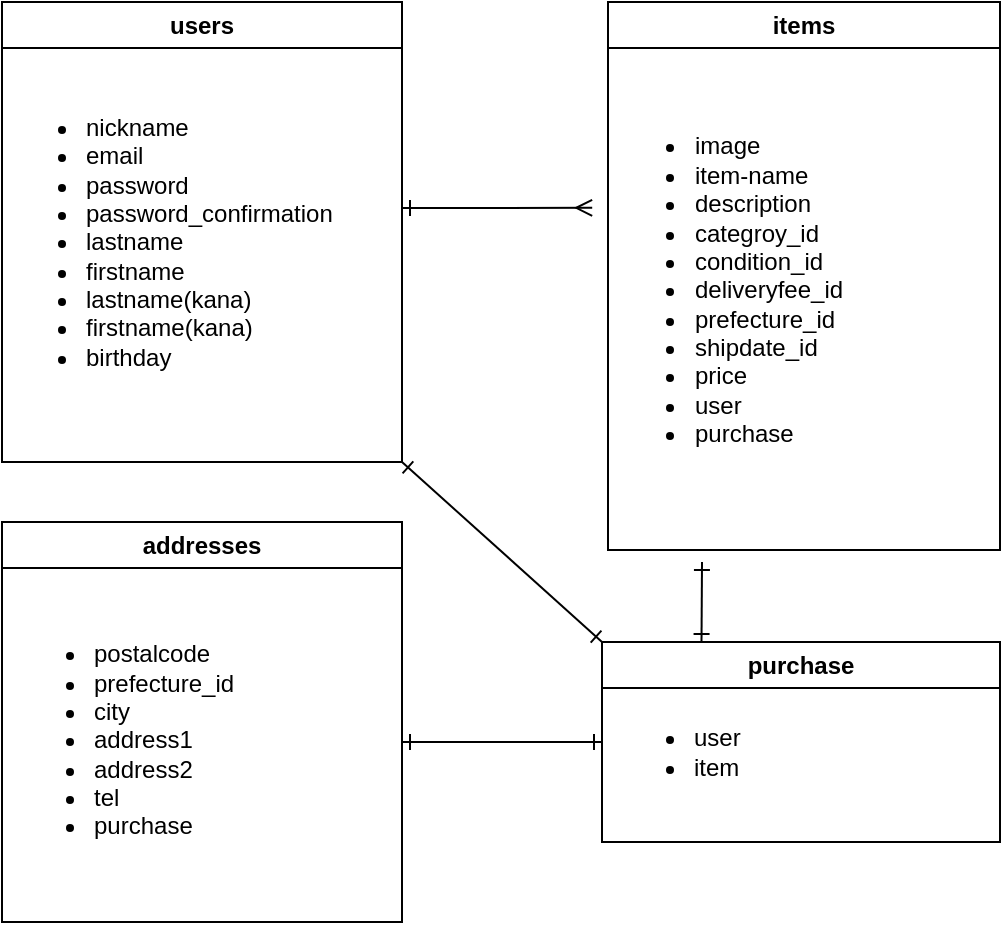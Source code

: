 <mxfile>
    <diagram id="A7Nv0EWhDO-z0_5Wbr7_" name="ページ1">
        <mxGraphModel dx="665" dy="787" grid="1" gridSize="10" guides="1" tooltips="1" connect="1" arrows="1" fold="1" page="1" pageScale="1" pageWidth="827" pageHeight="1169" math="0" shadow="0">
            <root>
                <mxCell id="0"/>
                <mxCell id="1" parent="0"/>
                <mxCell id="2" value="users" style="swimlane;whiteSpace=wrap;html=1;" vertex="1" parent="1">
                    <mxGeometry x="200" y="540" width="200" height="230" as="geometry"/>
                </mxCell>
                <mxCell id="3" value="&lt;ul&gt;&lt;li&gt;nickname&lt;/li&gt;&lt;li&gt;email&lt;/li&gt;&lt;li&gt;password&lt;/li&gt;&lt;li&gt;&lt;span style=&quot;background-color: initial;&quot;&gt;password_confirmation&lt;/span&gt;&lt;/li&gt;&lt;li&gt;&lt;span style=&quot;background-color: initial;&quot;&gt;lastname&lt;/span&gt;&lt;/li&gt;&lt;li&gt;&lt;span style=&quot;background-color: initial;&quot;&gt;firstname&lt;/span&gt;&lt;/li&gt;&lt;li&gt;lastname(kana)&lt;/li&gt;&lt;li&gt;firstname(kana)&lt;/li&gt;&lt;li&gt;birthday&lt;/li&gt;&lt;/ul&gt;" style="text;html=1;align=left;verticalAlign=middle;resizable=0;points=[];autosize=1;strokeColor=none;fillColor=none;" vertex="1" parent="2">
                    <mxGeometry y="10" width="190" height="220" as="geometry"/>
                </mxCell>
                <mxCell id="4" value="items" style="swimlane;whiteSpace=wrap;html=1;" vertex="1" parent="1">
                    <mxGeometry x="503" y="540" width="196" height="274" as="geometry"/>
                </mxCell>
                <mxCell id="5" value="&lt;div style=&quot;&quot;&gt;&lt;ul&gt;&lt;li style=&quot;text-align: left;&quot;&gt;image&lt;/li&gt;&lt;li style=&quot;text-align: left;&quot;&gt;item-name&lt;/li&gt;&lt;li style=&quot;text-align: left;&quot;&gt;description&lt;/li&gt;&lt;li style=&quot;text-align: left;&quot;&gt;categroy_id&lt;/li&gt;&lt;li style=&quot;text-align: left;&quot;&gt;condition_id&lt;/li&gt;&lt;li style=&quot;text-align: left;&quot;&gt;deliveryfee_id&lt;/li&gt;&lt;li style=&quot;text-align: left;&quot;&gt;prefecture_id&lt;/li&gt;&lt;li style=&quot;text-align: left;&quot;&gt;shipdate_id&lt;/li&gt;&lt;li style=&quot;text-align: left;&quot;&gt;price&lt;/li&gt;&lt;li style=&quot;text-align: left;&quot;&gt;user&lt;/li&gt;&lt;li style=&quot;text-align: left;&quot;&gt;purchase&lt;/li&gt;&lt;/ul&gt;&lt;/div&gt;" style="text;html=1;align=center;verticalAlign=middle;resizable=0;points=[];autosize=1;strokeColor=none;fillColor=none;" vertex="1" parent="4">
                    <mxGeometry x="-10" y="14" width="140" height="260" as="geometry"/>
                </mxCell>
                <mxCell id="8" value="addresses" style="swimlane;whiteSpace=wrap;html=1;" vertex="1" parent="1">
                    <mxGeometry x="200" y="800" width="200" height="200" as="geometry"/>
                </mxCell>
                <mxCell id="9" value="&lt;ul&gt;&lt;li&gt;postalcode&lt;/li&gt;&lt;li&gt;prefecture_id&lt;/li&gt;&lt;li&gt;city&lt;/li&gt;&lt;li&gt;address1&lt;/li&gt;&lt;li&gt;address2&lt;/li&gt;&lt;li&gt;tel&lt;/li&gt;&lt;li&gt;purchase&lt;/li&gt;&lt;/ul&gt;&lt;div style=&quot;width: 12px; z-index: 1; touch-action: none; top: 69px; left: 212px; bottom: 37px;&quot; class=&quot;geHsplit&quot;&gt;&lt;/div&gt;" style="text;html=1;strokeColor=none;fillColor=none;align=left;verticalAlign=middle;whiteSpace=wrap;rounded=0;" vertex="1" parent="8">
                    <mxGeometry x="4" y="94" width="110" height="30" as="geometry"/>
                </mxCell>
                <mxCell id="10" value="" style="endArrow=ERmany;html=1;endFill=0;startArrow=ERone;startFill=0;entryX=0.015;entryY=0.342;entryDx=0;entryDy=0;entryPerimeter=0;" edge="1" parent="1" target="5">
                    <mxGeometry width="50" height="50" relative="1" as="geometry">
                        <mxPoint x="400" y="643" as="sourcePoint"/>
                        <mxPoint x="489" y="620" as="targetPoint"/>
                    </mxGeometry>
                </mxCell>
                <mxCell id="12" value="" style="endArrow=ERone;html=1;startArrow=ERone;startFill=0;endFill=0;entryX=0;entryY=0;entryDx=0;entryDy=0;exitX=1;exitY=1;exitDx=0;exitDy=0;" edge="1" parent="1" target="15" source="2">
                    <mxGeometry width="50" height="50" relative="1" as="geometry">
                        <mxPoint x="249" y="540" as="sourcePoint"/>
                        <mxPoint x="270" y="470" as="targetPoint"/>
                    </mxGeometry>
                </mxCell>
                <mxCell id="15" value="purchase" style="swimlane;whiteSpace=wrap;html=1;" vertex="1" parent="1">
                    <mxGeometry x="500" y="860" width="199" height="100" as="geometry"/>
                </mxCell>
                <mxCell id="16" value="&lt;ul&gt;&lt;li&gt;user&lt;/li&gt;&lt;li&gt;item&lt;/li&gt;&lt;/ul&gt;&lt;div style=&quot;width: 12px; z-index: 1; touch-action: none; top: 69px; left: 212px; bottom: 37px;&quot; class=&quot;geHsplit&quot;&gt;&lt;/div&gt;" style="text;html=1;strokeColor=none;fillColor=none;align=left;verticalAlign=middle;whiteSpace=wrap;rounded=0;" vertex="1" parent="15">
                    <mxGeometry x="4" y="40" width="110" height="30" as="geometry"/>
                </mxCell>
                <mxCell id="24" value="" style="endArrow=ERone;html=1;exitX=0.25;exitY=0;exitDx=0;exitDy=0;startArrow=ERone;startFill=0;endFill=0;" edge="1" parent="1" source="15">
                    <mxGeometry width="50" height="50" relative="1" as="geometry">
                        <mxPoint x="450" y="680" as="sourcePoint"/>
                        <mxPoint x="550" y="820" as="targetPoint"/>
                    </mxGeometry>
                </mxCell>
                <mxCell id="26" value="" style="endArrow=ERone;html=1;startArrow=ERone;startFill=0;endFill=0;" edge="1" parent="1">
                    <mxGeometry width="50" height="50" relative="1" as="geometry">
                        <mxPoint x="400" y="910" as="sourcePoint"/>
                        <mxPoint x="500" y="910" as="targetPoint"/>
                    </mxGeometry>
                </mxCell>
            </root>
        </mxGraphModel>
    </diagram>
</mxfile>